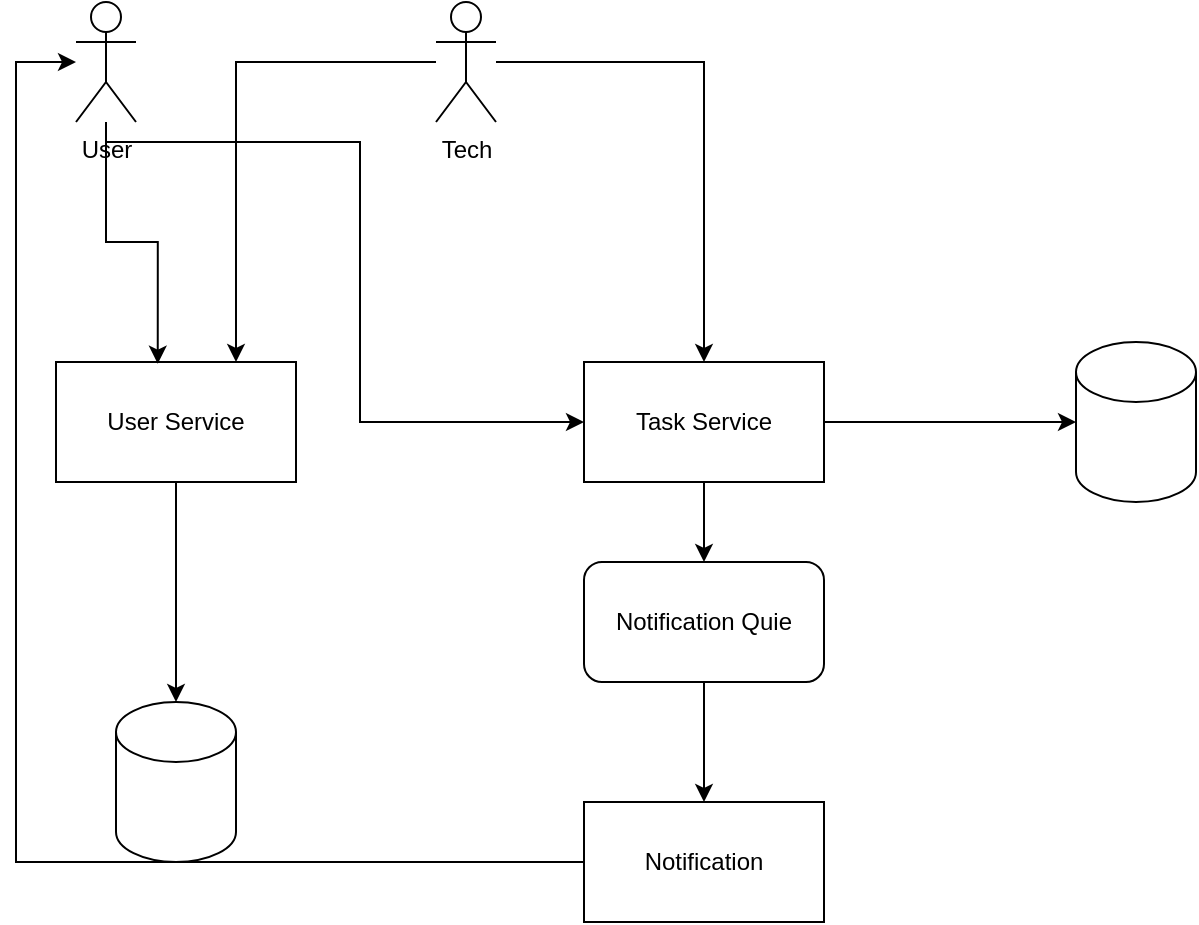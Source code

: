 <mxfile version="26.2.9">
  <diagram name="Страница — 1" id="NKEc33iRc2lxp1brSEUF">
    <mxGraphModel dx="1428" dy="785" grid="1" gridSize="10" guides="1" tooltips="1" connect="1" arrows="1" fold="1" page="1" pageScale="1" pageWidth="827" pageHeight="1169" math="0" shadow="0">
      <root>
        <mxCell id="0" />
        <mxCell id="1" parent="0" />
        <mxCell id="ZGIUVD3GOenGYrUrsSvs-17" style="edgeStyle=orthogonalEdgeStyle;rounded=0;orthogonalLoop=1;jettySize=auto;html=1;entryX=0;entryY=0.5;entryDx=0;entryDy=0;" parent="1" source="ZGIUVD3GOenGYrUrsSvs-1" target="ZGIUVD3GOenGYrUrsSvs-10" edge="1">
          <mxGeometry relative="1" as="geometry">
            <Array as="points">
              <mxPoint x="55" y="150" />
              <mxPoint x="182" y="150" />
              <mxPoint x="182" y="290" />
            </Array>
          </mxGeometry>
        </mxCell>
        <mxCell id="ZGIUVD3GOenGYrUrsSvs-1" value="User" style="shape=umlActor;verticalLabelPosition=bottom;verticalAlign=top;html=1;outlineConnect=0;" parent="1" vertex="1">
          <mxGeometry x="40" y="80" width="30" height="60" as="geometry" />
        </mxCell>
        <mxCell id="ZGIUVD3GOenGYrUrsSvs-9" style="edgeStyle=orthogonalEdgeStyle;rounded=0;orthogonalLoop=1;jettySize=auto;html=1;entryX=0.75;entryY=0;entryDx=0;entryDy=0;" parent="1" source="ZGIUVD3GOenGYrUrsSvs-4" target="ZGIUVD3GOenGYrUrsSvs-5" edge="1">
          <mxGeometry relative="1" as="geometry" />
        </mxCell>
        <mxCell id="ZGIUVD3GOenGYrUrsSvs-16" style="edgeStyle=orthogonalEdgeStyle;rounded=0;orthogonalLoop=1;jettySize=auto;html=1;entryX=0.5;entryY=0;entryDx=0;entryDy=0;" parent="1" source="ZGIUVD3GOenGYrUrsSvs-4" target="ZGIUVD3GOenGYrUrsSvs-10" edge="1">
          <mxGeometry relative="1" as="geometry" />
        </mxCell>
        <mxCell id="ZGIUVD3GOenGYrUrsSvs-4" value="Tech" style="shape=umlActor;verticalLabelPosition=bottom;verticalAlign=top;html=1;outlineConnect=0;" parent="1" vertex="1">
          <mxGeometry x="220" y="80" width="30" height="60" as="geometry" />
        </mxCell>
        <mxCell id="ZGIUVD3GOenGYrUrsSvs-7" value="" style="edgeStyle=orthogonalEdgeStyle;rounded=0;orthogonalLoop=1;jettySize=auto;html=1;" parent="1" source="ZGIUVD3GOenGYrUrsSvs-5" target="ZGIUVD3GOenGYrUrsSvs-6" edge="1">
          <mxGeometry relative="1" as="geometry" />
        </mxCell>
        <mxCell id="ZGIUVD3GOenGYrUrsSvs-5" value="User Service" style="rounded=0;whiteSpace=wrap;html=1;" parent="1" vertex="1">
          <mxGeometry x="30" y="260" width="120" height="60" as="geometry" />
        </mxCell>
        <mxCell id="ZGIUVD3GOenGYrUrsSvs-6" value="" style="shape=cylinder3;whiteSpace=wrap;html=1;boundedLbl=1;backgroundOutline=1;size=15;" parent="1" vertex="1">
          <mxGeometry x="60" y="430" width="60" height="80" as="geometry" />
        </mxCell>
        <mxCell id="ZGIUVD3GOenGYrUrsSvs-8" style="edgeStyle=orthogonalEdgeStyle;rounded=0;orthogonalLoop=1;jettySize=auto;html=1;entryX=0.424;entryY=0.014;entryDx=0;entryDy=0;entryPerimeter=0;" parent="1" source="ZGIUVD3GOenGYrUrsSvs-1" target="ZGIUVD3GOenGYrUrsSvs-5" edge="1">
          <mxGeometry relative="1" as="geometry" />
        </mxCell>
        <mxCell id="ZGIUVD3GOenGYrUrsSvs-13" style="edgeStyle=orthogonalEdgeStyle;rounded=0;orthogonalLoop=1;jettySize=auto;html=1;" parent="1" source="ZGIUVD3GOenGYrUrsSvs-10" target="ZGIUVD3GOenGYrUrsSvs-12" edge="1">
          <mxGeometry relative="1" as="geometry" />
        </mxCell>
        <mxCell id="ZGIUVD3GOenGYrUrsSvs-18" style="edgeStyle=orthogonalEdgeStyle;rounded=0;orthogonalLoop=1;jettySize=auto;html=1;entryX=0.5;entryY=0;entryDx=0;entryDy=0;" parent="1" source="ZGIUVD3GOenGYrUrsSvs-10" target="ZGIUVD3GOenGYrUrsSvs-14" edge="1">
          <mxGeometry relative="1" as="geometry" />
        </mxCell>
        <mxCell id="ZGIUVD3GOenGYrUrsSvs-10" value="Task Service" style="rounded=0;whiteSpace=wrap;html=1;" parent="1" vertex="1">
          <mxGeometry x="294" y="260" width="120" height="60" as="geometry" />
        </mxCell>
        <mxCell id="ZGIUVD3GOenGYrUrsSvs-20" style="edgeStyle=orthogonalEdgeStyle;rounded=0;orthogonalLoop=1;jettySize=auto;html=1;" parent="1" source="ZGIUVD3GOenGYrUrsSvs-11" target="ZGIUVD3GOenGYrUrsSvs-1" edge="1">
          <mxGeometry relative="1" as="geometry">
            <Array as="points">
              <mxPoint x="10" y="510" />
              <mxPoint x="10" y="110" />
            </Array>
          </mxGeometry>
        </mxCell>
        <mxCell id="ZGIUVD3GOenGYrUrsSvs-11" value="Notification" style="rounded=0;whiteSpace=wrap;html=1;" parent="1" vertex="1">
          <mxGeometry x="294" y="480" width="120" height="60" as="geometry" />
        </mxCell>
        <mxCell id="ZGIUVD3GOenGYrUrsSvs-12" value="" style="shape=cylinder3;whiteSpace=wrap;html=1;boundedLbl=1;backgroundOutline=1;size=15;" parent="1" vertex="1">
          <mxGeometry x="540" y="250" width="60" height="80" as="geometry" />
        </mxCell>
        <mxCell id="ZGIUVD3GOenGYrUrsSvs-19" style="edgeStyle=orthogonalEdgeStyle;rounded=0;orthogonalLoop=1;jettySize=auto;html=1;entryX=0.5;entryY=0;entryDx=0;entryDy=0;" parent="1" source="ZGIUVD3GOenGYrUrsSvs-14" target="ZGIUVD3GOenGYrUrsSvs-11" edge="1">
          <mxGeometry relative="1" as="geometry" />
        </mxCell>
        <mxCell id="ZGIUVD3GOenGYrUrsSvs-14" value="Notification Quie" style="rounded=1;whiteSpace=wrap;html=1;" parent="1" vertex="1">
          <mxGeometry x="294" y="360" width="120" height="60" as="geometry" />
        </mxCell>
      </root>
    </mxGraphModel>
  </diagram>
</mxfile>
